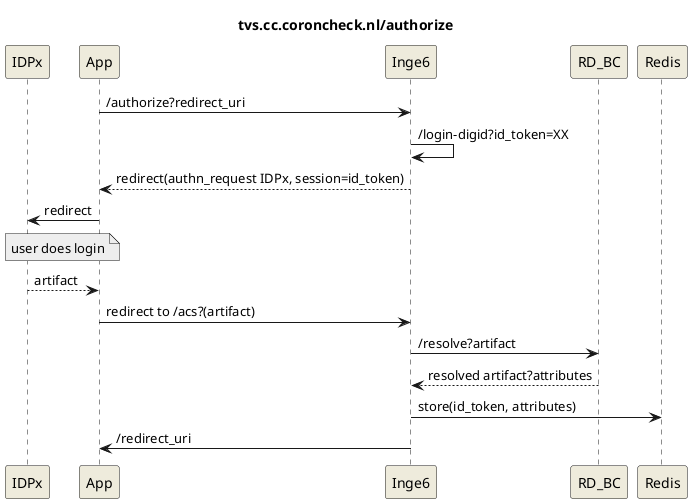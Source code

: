 @startuml
title tvs.cc.coroncheck.nl/authorize

skinparam backgroundColor white
skinparam participantBackgroundColor #EEEBDC
skinparam noteBackgroundColor #EEE

participant IDPx
participant App

App->Inge6:/authorize?redirect_uri
Inge6->Inge6:/login-digid?id_token=XX

App<--Inge6:redirect(authn_request IDPx, session=id_token)

App->IDPx:redirect
note over App, IDPx:user does login
IDPx-->App:artifact
App->Inge6:redirect to /acs?(artifact)

Inge6->RD_BC:/resolve?artifact
Inge6<--RD_BC:resolved artifact?attributes

Inge6->Redis:store(id_token, attributes)
Inge6->App:/redirect_uri
@enduml